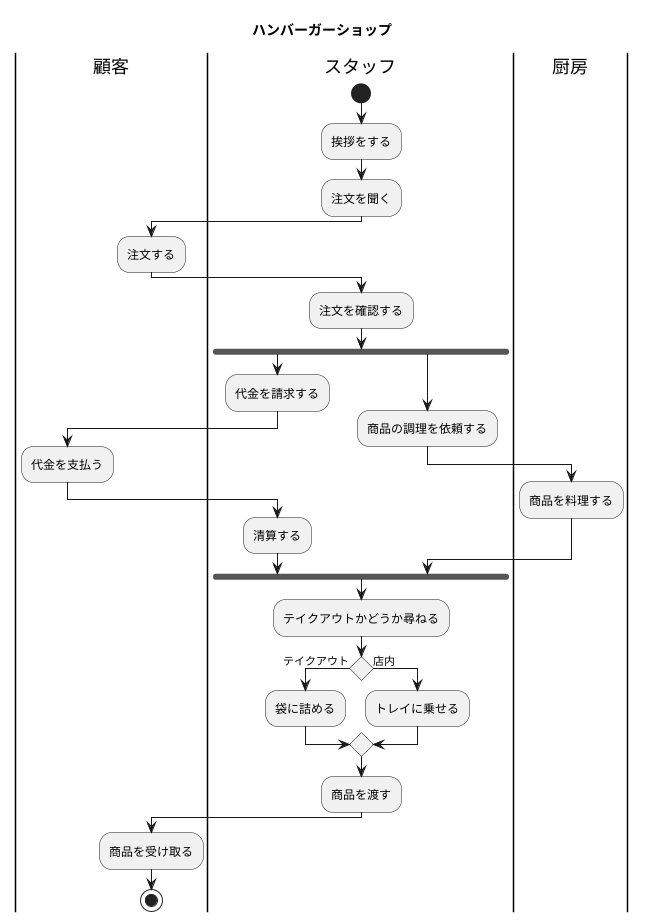 @startuml　　
title ハンバーガーショップ
|顧客|
|スタッフ|
|厨房|
|スタッフ|
start
:挨拶をする;
:注文を聞く;
|顧客|
:注文する;
|スタッフ|
:注文を確認する;
fork
:代金を請求する;
|顧客|
:代金を支払う;
|スタッフ|
:清算する;
fork again
:商品の調理を依頼する;
|厨房|
:商品を料理する;
|スタッフ|
end fork
:テイクアウトかどうか尋ねる;
if() is (テイクアウト) then
:袋に詰める;
else(店内)
:トレイに乗せる;
endif
:商品を渡す;
|顧客|
:商品を受け取る;
stop
@enduml